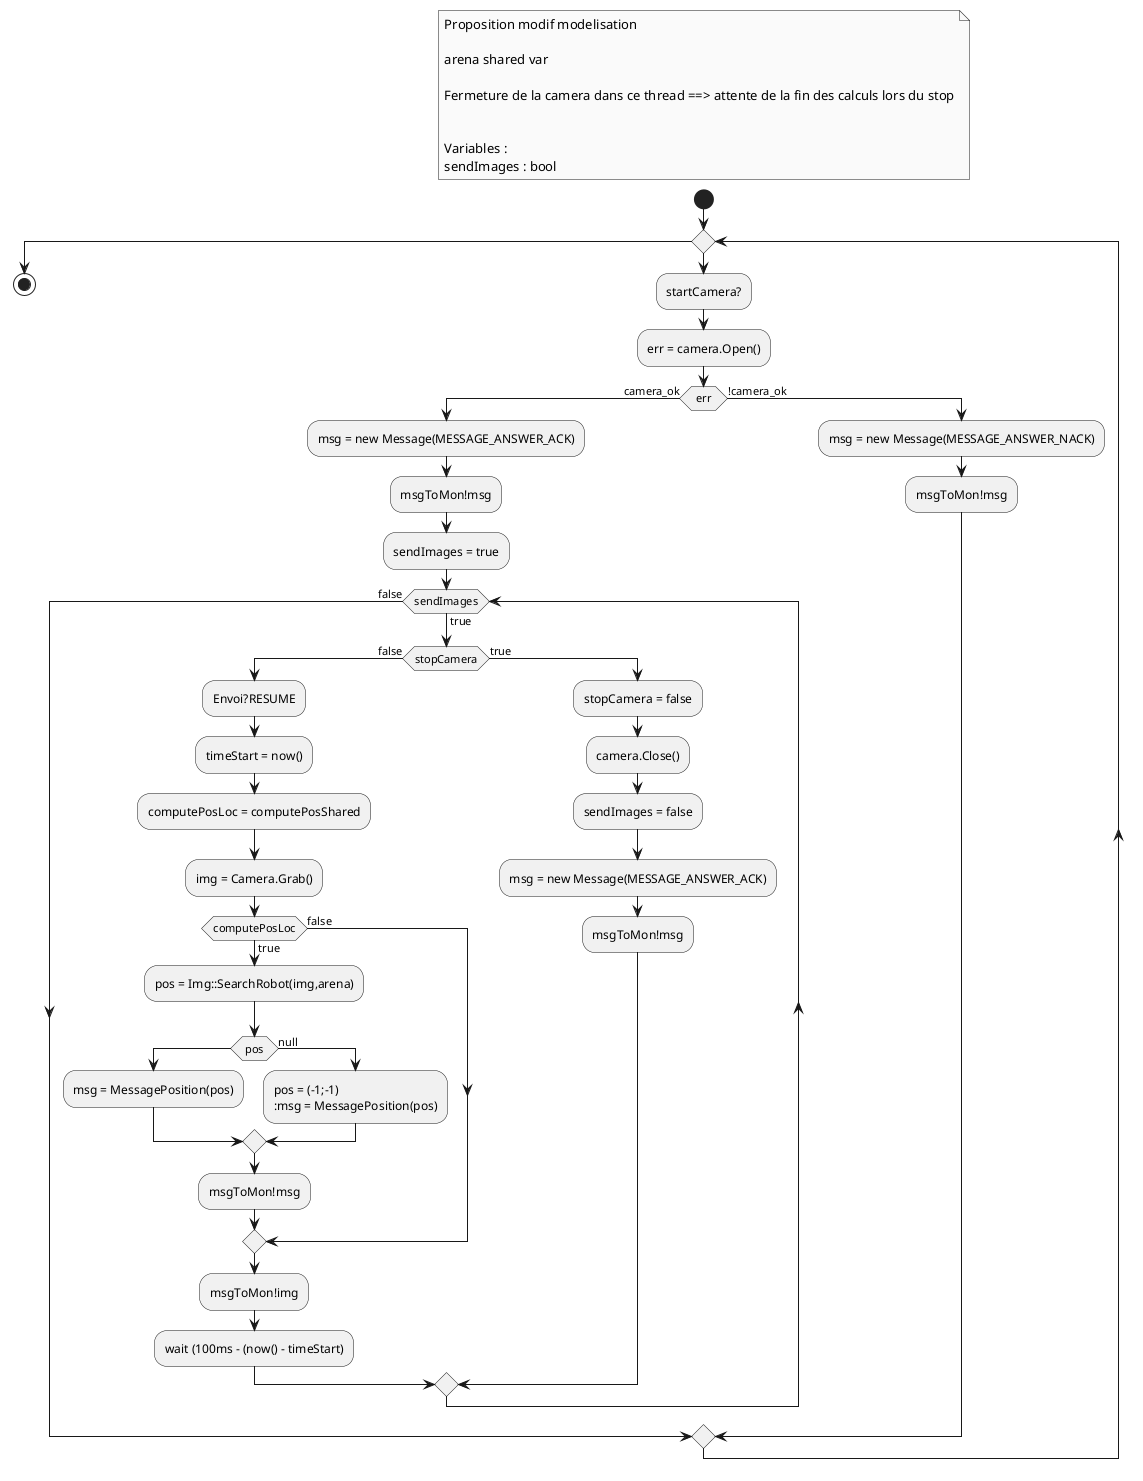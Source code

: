 @startuml th_gest_image_mod

skinparam monochrome true

floating note left
Proposition modif modelisation

arena shared var

Fermeture de la camera dans ce thread ==> attente de la fin des calculs lors du stop


Variables :
sendImages : bool
end note

start

while ( )

    :startCamera?;

    :err = camera.Open();
    if(err) then (camera_ok)

        :msg = new Message(MESSAGE_ANSWER_ACK);
        :msgToMon!msg;

        :sendImages = true;

        while (sendImages) is (true)
            if(stopCamera) then (false)
                :Envoi?RESUME;

                :timeStart = now();

                :computePosLoc = computePosShared;

                :img = Camera.Grab();

                if (computePosLoc) then (true)
                        :pos = Img::SearchRobot(img,arena);
                        if (pos) then
                            :msg = MessagePosition(pos);
                        else (null)
                            :pos = (-1;-1)
                            :msg = MessagePosition(pos);
                        endif
                        :msgToMon!msg;
                else (false)

                endif

                :msgToMon!img;

                :wait (100ms - (now() - timeStart);

                'event stopCamera reçu
            else (true)
                :stopCamera = false;
                :camera.Close();
                :sendImages = false;
                :msg = new Message(MESSAGE_ANSWER_ACK);
                :msgToMon!msg;
            endif
        endwhile (false)

    else (!camera_ok)

        :msg = new Message(MESSAGE_ANSWER_NACK);
        :msgToMon!msg;
    endif
endwhile

stop

@enduml
